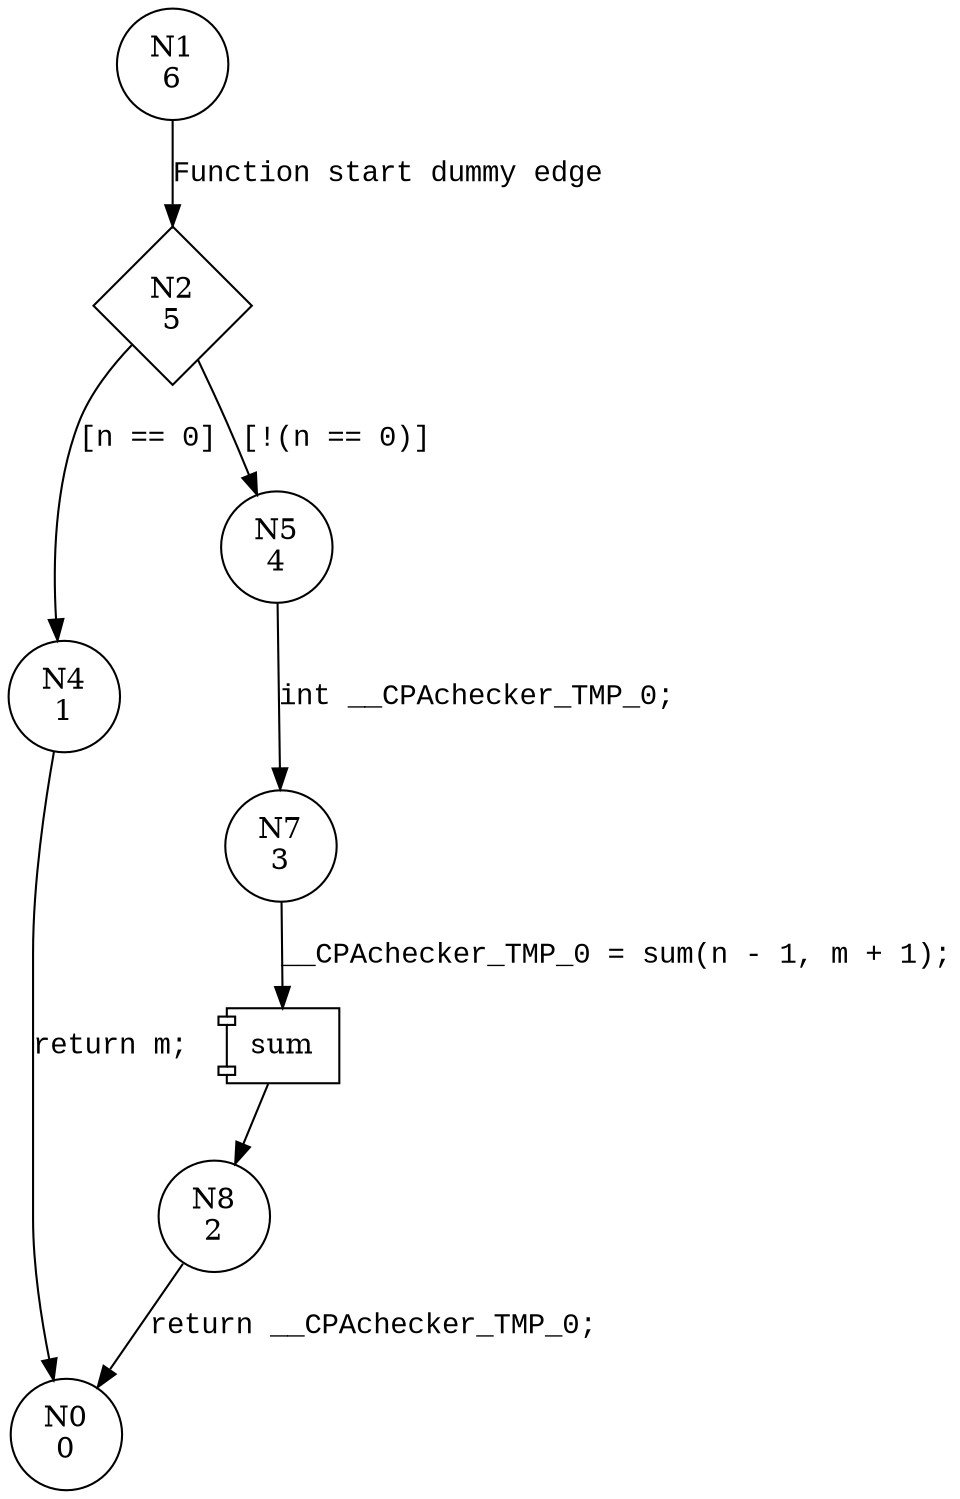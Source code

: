 digraph sum {
1 [shape="circle" label="N1\n6"]
2 [shape="diamond" label="N2\n5"]
4 [shape="circle" label="N4\n1"]
5 [shape="circle" label="N5\n4"]
7 [shape="circle" label="N7\n3"]
8 [shape="circle" label="N8\n2"]
0 [shape="circle" label="N0\n0"]
1 -> 2 [label="Function start dummy edge" fontname="Courier New"]
2 -> 4 [label="[n == 0]" fontname="Courier New"]
2 -> 5 [label="[!(n == 0)]" fontname="Courier New"]
100002 [shape="component" label="sum"]
7 -> 100002 [label="__CPAchecker_TMP_0 = sum(n - 1, m + 1);" fontname="Courier New"]
100002 -> 8 [label="" fontname="Courier New"]
4 -> 0 [label="return m;" fontname="Courier New"]
5 -> 7 [label="int __CPAchecker_TMP_0;" fontname="Courier New"]
8 -> 0 [label="return __CPAchecker_TMP_0;" fontname="Courier New"]
}